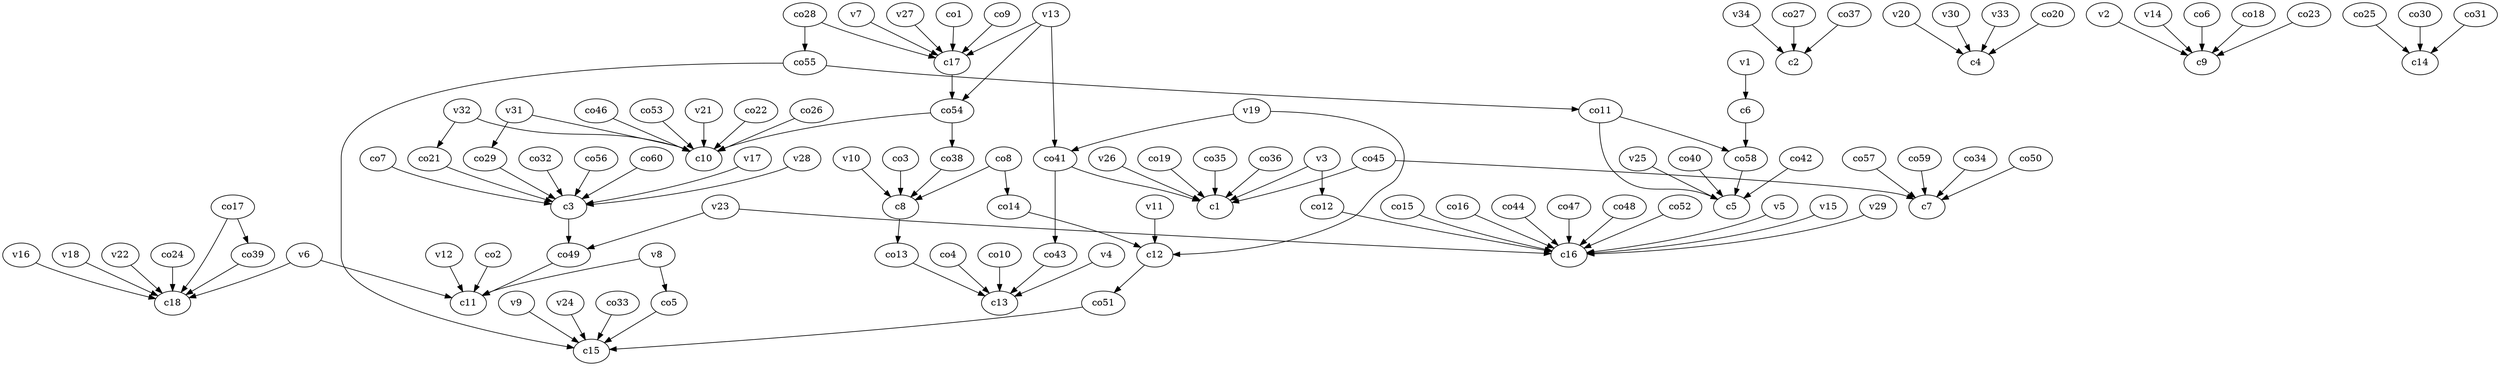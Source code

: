 strict digraph  {
c1;
c2;
c3;
c4;
c5;
c6;
c7;
c8;
c9;
c10;
c11;
c12;
c13;
c14;
c15;
c16;
c17;
c18;
v1;
v2;
v3;
v4;
v5;
v6;
v7;
v8;
v9;
v10;
v11;
v12;
v13;
v14;
v15;
v16;
v17;
v18;
v19;
v20;
v21;
v22;
v23;
v24;
v25;
v26;
v27;
v28;
v29;
v30;
v31;
v32;
v33;
v34;
co1;
co2;
co3;
co4;
co5;
co6;
co7;
co8;
co9;
co10;
co11;
co12;
co13;
co14;
co15;
co16;
co17;
co18;
co19;
co20;
co21;
co22;
co23;
co24;
co25;
co26;
co27;
co28;
co29;
co30;
co31;
co32;
co33;
co34;
co35;
co36;
co37;
co38;
co39;
co40;
co41;
co42;
co43;
co44;
co45;
co46;
co47;
co48;
co49;
co50;
co51;
co52;
co53;
co54;
co55;
co56;
co57;
co58;
co59;
co60;
c3 -> co49  [weight=1];
c6 -> co58  [weight=1];
c8 -> co13  [weight=1];
c12 -> co51  [weight=1];
c17 -> co54  [weight=1];
v1 -> c6  [weight=1];
v2 -> c9  [weight=1];
v3 -> c1  [weight=1];
v3 -> co12  [weight=1];
v4 -> c13  [weight=1];
v5 -> c16  [weight=1];
v6 -> c18  [weight=1];
v6 -> c11  [weight=1];
v7 -> c17  [weight=1];
v8 -> c11  [weight=1];
v8 -> co5  [weight=1];
v9 -> c15  [weight=1];
v10 -> c8  [weight=1];
v11 -> c12  [weight=1];
v12 -> c11  [weight=1];
v13 -> c17  [weight=1];
v13 -> co41  [weight=1];
v13 -> co54  [weight=1];
v14 -> c9  [weight=1];
v15 -> c16  [weight=1];
v16 -> c18  [weight=1];
v17 -> c3  [weight=1];
v18 -> c18  [weight=1];
v19 -> c12  [weight=1];
v19 -> co41  [weight=1];
v20 -> c4  [weight=1];
v21 -> c10  [weight=1];
v22 -> c18  [weight=1];
v23 -> c16  [weight=1];
v23 -> co49  [weight=1];
v24 -> c15  [weight=1];
v25 -> c5  [weight=1];
v26 -> c1  [weight=1];
v27 -> c17  [weight=1];
v28 -> c3  [weight=1];
v29 -> c16  [weight=1];
v30 -> c4  [weight=1];
v31 -> c10  [weight=1];
v31 -> co29  [weight=1];
v32 -> c10  [weight=1];
v32 -> co21  [weight=1];
v33 -> c4  [weight=1];
v34 -> c2  [weight=1];
co1 -> c17  [weight=1];
co2 -> c11  [weight=1];
co3 -> c8  [weight=1];
co4 -> c13  [weight=1];
co5 -> c15  [weight=1];
co6 -> c9  [weight=1];
co7 -> c3  [weight=1];
co8 -> c8  [weight=1];
co8 -> co14  [weight=1];
co9 -> c17  [weight=1];
co10 -> c13  [weight=1];
co11 -> c5  [weight=1];
co11 -> co58  [weight=1];
co12 -> c16  [weight=1];
co13 -> c13  [weight=1];
co14 -> c12  [weight=1];
co15 -> c16  [weight=1];
co16 -> c16  [weight=1];
co17 -> c18  [weight=1];
co17 -> co39  [weight=1];
co18 -> c9  [weight=1];
co19 -> c1  [weight=1];
co20 -> c4  [weight=1];
co21 -> c3  [weight=1];
co22 -> c10  [weight=1];
co23 -> c9  [weight=1];
co24 -> c18  [weight=1];
co25 -> c14  [weight=1];
co26 -> c10  [weight=1];
co27 -> c2  [weight=1];
co28 -> c17  [weight=1];
co28 -> co55  [weight=1];
co29 -> c3  [weight=1];
co30 -> c14  [weight=1];
co31 -> c14  [weight=1];
co32 -> c3  [weight=1];
co33 -> c15  [weight=1];
co34 -> c7  [weight=1];
co35 -> c1  [weight=1];
co36 -> c1  [weight=1];
co37 -> c2  [weight=1];
co38 -> c8  [weight=1];
co39 -> c18  [weight=1];
co40 -> c5  [weight=1];
co41 -> c1  [weight=1];
co41 -> co43  [weight=1];
co42 -> c5  [weight=1];
co43 -> c13  [weight=1];
co44 -> c16  [weight=1];
co45 -> c7  [weight=1];
co45 -> c1  [weight=1];
co46 -> c10  [weight=1];
co47 -> c16  [weight=1];
co48 -> c16  [weight=1];
co49 -> c11  [weight=1];
co50 -> c7  [weight=1];
co51 -> c15  [weight=1];
co52 -> c16  [weight=1];
co53 -> c10  [weight=1];
co54 -> c10  [weight=1];
co54 -> co38  [weight=1];
co55 -> c15  [weight=1];
co55 -> co11  [weight=1];
co56 -> c3  [weight=1];
co57 -> c7  [weight=1];
co58 -> c5  [weight=1];
co59 -> c7  [weight=1];
co60 -> c3  [weight=1];
}
